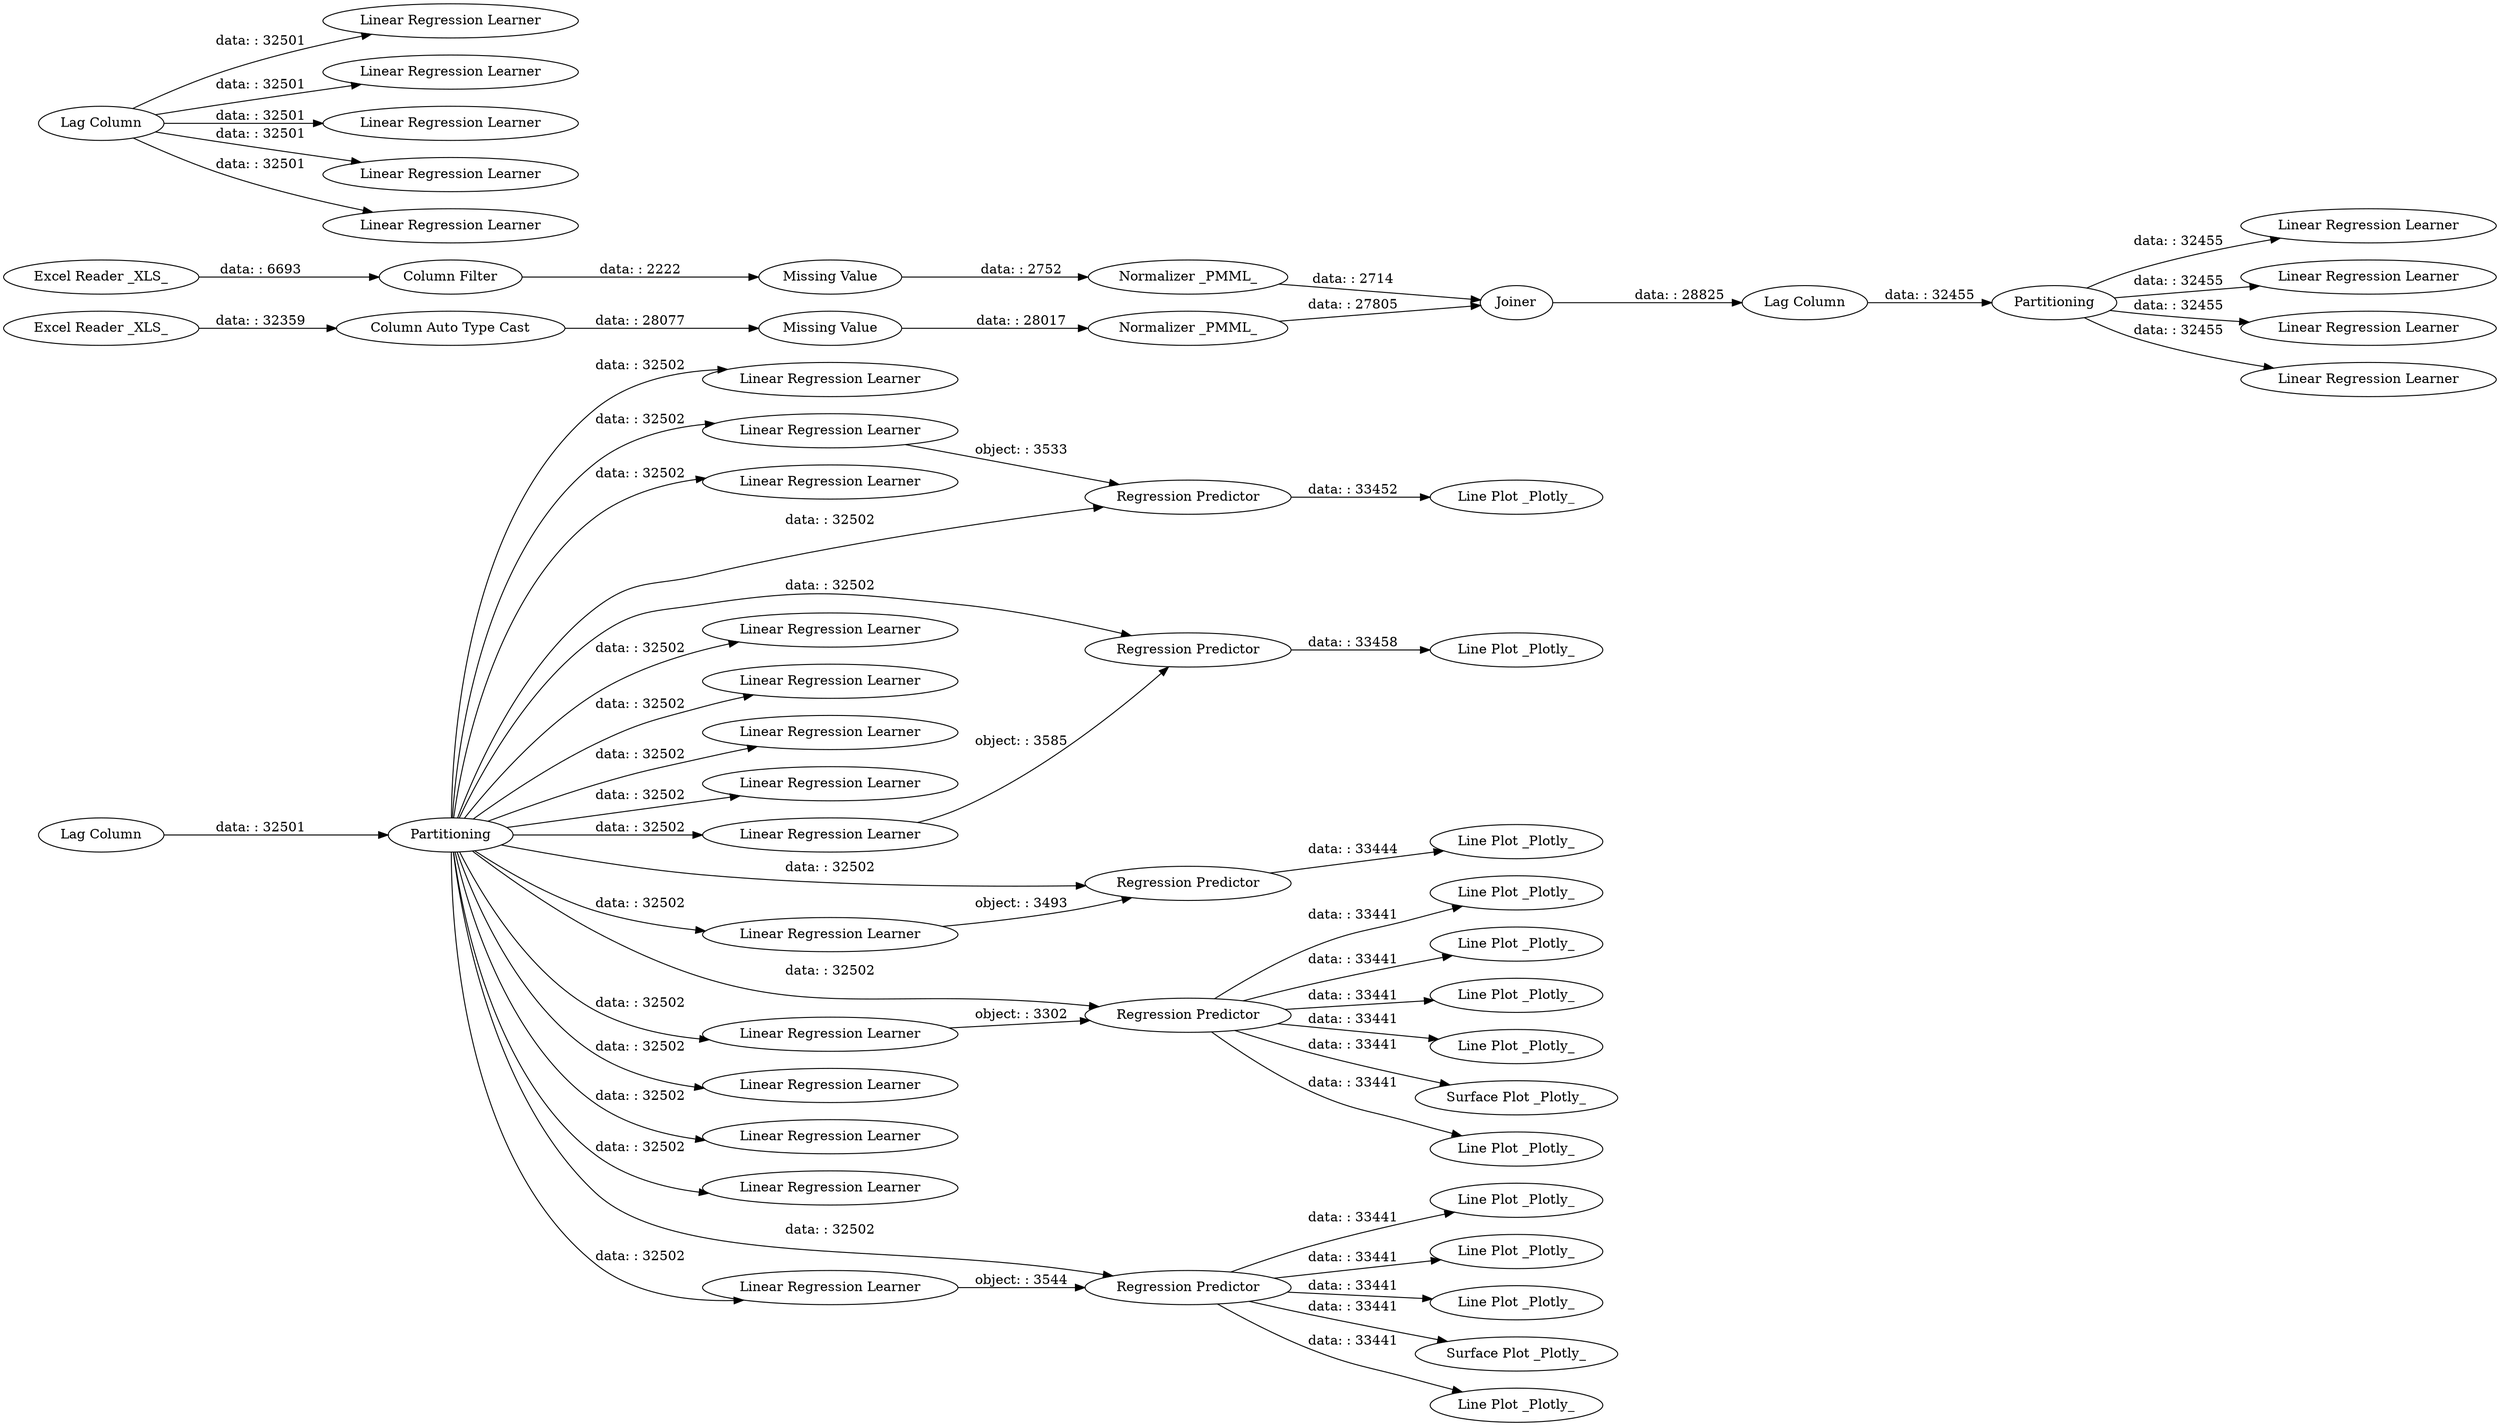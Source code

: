 digraph {
	"-4843516951399292833_271" [label="Linear Regression Learner"]
	"-4843516951399292833_266" [label="Line Plot _Plotly_"]
	"-4843516951399292833_256" [label="Line Plot _Plotly_"]
	"-4843516951399292833_269" [label="Linear Regression Learner"]
	"-4843516951399292833_219" [label="Linear Regression Learner"]
	"-4843516951399292833_267" [label="Line Plot _Plotly_"]
	"-4843516951399292833_247" [label="Linear Regression Learner"]
	"-4843516951399292833_273" [label="Linear Regression Learner"]
	"-4843516951399292833_227" [label="Linear Regression Learner"]
	"-4843516951399292833_216" [label="Lag Column"]
	"-4843516951399292833_259" [label="Lag Column"]
	"-4843516951399292833_252" [label="Linear Regression Learner"]
	"-4843516951399292833_239" [label="Linear Regression Learner"]
	"-4414140939004175979_12" [label="Column Auto Type Cast"]
	"-4414140939004175979_22" [label="Missing Value"]
	"-4843516951399292833_230" [label="Linear Regression Learner"]
	"-4843516951399292833_251" [label="Linear Regression Learner"]
	"-4843516951399292833_242" [label="Line Plot _Plotly_"]
	"-4843516951399292833_245" [label="Line Plot _Plotly_"]
	"-4843516951399292833_226" [label="Linear Regression Learner"]
	"-4843516951399292833_263" [label="Linear Regression Learner"]
	"-4843516951399292833_217" [label="Linear Regression Learner"]
	"-4843516951399292833_277" [label="Line Plot _Plotly_"]
	"-4843516951399292833_258" [label="Surface Plot _Plotly_"]
	"-4843516951399292833_265" [label="Line Plot _Plotly_"]
	"-4414140939004175979_20" [label="Column Filter"]
	"-4414140939004175979_2" [label="Missing Value"]
	"-4843516951399292833_222" [label="Linear Regression Learner"]
	"-4843516951399292833_249" [label="Linear Regression Learner"]
	"-4843516951399292833_261" [label="Linear Regression Learner"]
	"-4843516951399292833_268" [label="Line Plot _Plotly_"]
	"-4843516951399292833_253" [label="Linear Regression Learner"]
	"-4843516951399292833_275" [label="Regression Predictor"]
	"-4414140939004175979_23" [label="Normalizer _PMML_"]
	"-4843516951399292833_274" [label="Regression Predictor"]
	"-4843516951399292833_243" [label="Line Plot _Plotly_"]
	"-4843516951399292833_264" [label="Regression Predictor"]
	"-4414140939004175979_8" [label="Normalizer _PMML_"]
	"-4843516951399292833_233" [label="Regression Predictor"]
	"-4843516951399292833_250" [label="Linear Regression Learner"]
	"-4414140939004175979_1" [label="Excel Reader _XLS_"]
	"-4414140939004175979_24" [label=Joiner]
	"-4843516951399292833_276" [label="Line Plot _Plotly_"]
	"-4843516951399292833_241" [label="Line Plot _Plotly_"]
	"-4843516951399292833_228" [label="Linear Regression Learner"]
	"-4843516951399292833_248" [label="Lag Column"]
	"-4843516951399292833_147" [label=Partitioning]
	"-4843516951399292833_272" [label="Linear Regression Learner"]
	"-4843516951399292833_223" [label="Linear Regression Learner"]
	"-4843516951399292833_246" [label="Line Plot _Plotly_"]
	"-4843516951399292833_260" [label=Partitioning]
	"-4414140939004175979_19" [label="Excel Reader _XLS_"]
	"-4843516951399292833_257" [label="Surface Plot _Plotly_"]
	"-4843516951399292833_234" [label="Regression Predictor"]
	"-4843516951399292833_262" [label="Linear Regression Learner"]
	"-4843516951399292833_229" [label="Linear Regression Learner"]
	"-4843516951399292833_248" -> "-4843516951399292833_250" [label="data: : 32501"]
	"-4414140939004175979_23" -> "-4414140939004175979_24" [label="data: : 2714"]
	"-4843516951399292833_260" -> "-4843516951399292833_262" [label="data: : 32455"]
	"-4843516951399292833_248" -> "-4843516951399292833_251" [label="data: : 32501"]
	"-4843516951399292833_248" -> "-4843516951399292833_253" [label="data: : 32501"]
	"-4843516951399292833_259" -> "-4843516951399292833_260" [label="data: : 32455"]
	"-4843516951399292833_147" -> "-4843516951399292833_229" [label="data: : 32502"]
	"-4843516951399292833_260" -> "-4843516951399292833_263" [label="data: : 32455"]
	"-4843516951399292833_147" -> "-4843516951399292833_227" [label="data: : 32502"]
	"-4843516951399292833_147" -> "-4843516951399292833_272" [label="data: : 32502"]
	"-4843516951399292833_234" -> "-4843516951399292833_245" [label="data: : 33441"]
	"-4843516951399292833_147" -> "-4843516951399292833_274" [label="data: : 32502"]
	"-4843516951399292833_147" -> "-4843516951399292833_217" [label="data: : 32502"]
	"-4843516951399292833_275" -> "-4843516951399292833_277" [label="data: : 33452"]
	"-4843516951399292833_264" -> "-4843516951399292833_267" [label="data: : 33444"]
	"-4843516951399292833_147" -> "-4843516951399292833_228" [label="data: : 32502"]
	"-4843516951399292833_260" -> "-4843516951399292833_239" [label="data: : 32455"]
	"-4843516951399292833_147" -> "-4843516951399292833_222" [label="data: : 32502"]
	"-4843516951399292833_147" -> "-4843516951399292833_275" [label="data: : 32502"]
	"-4843516951399292833_247" -> "-4843516951399292833_264" [label="object: : 3493"]
	"-4414140939004175979_8" -> "-4414140939004175979_24" [label="data: : 27805"]
	"-4843516951399292833_234" -> "-4843516951399292833_268" [label="data: : 33441"]
	"-4843516951399292833_147" -> "-4843516951399292833_269" [label="data: : 32502"]
	"-4843516951399292833_248" -> "-4843516951399292833_249" [label="data: : 32501"]
	"-4843516951399292833_260" -> "-4843516951399292833_261" [label="data: : 32455"]
	"-4843516951399292833_147" -> "-4843516951399292833_219" [label="data: : 32502"]
	"-4843516951399292833_248" -> "-4843516951399292833_252" [label="data: : 32501"]
	"-4843516951399292833_147" -> "-4843516951399292833_223" [label="data: : 32502"]
	"-4843516951399292833_229" -> "-4843516951399292833_234" [label="object: : 3544"]
	"-4843516951399292833_216" -> "-4843516951399292833_147" [label="data: : 32501"]
	"-4843516951399292833_147" -> "-4843516951399292833_230" [label="data: : 32502"]
	"-4843516951399292833_147" -> "-4843516951399292833_264" [label="data: : 32502"]
	"-4414140939004175979_24" -> "-4843516951399292833_259" [label="data: : 28825"]
	"-4414140939004175979_12" -> "-4414140939004175979_2" [label="data: : 28077"]
	"-4843516951399292833_147" -> "-4843516951399292833_234" [label="data: : 32502"]
	"-4843516951399292833_233" -> "-4843516951399292833_246" [label="data: : 33441"]
	"-4843516951399292833_233" -> "-4843516951399292833_266" [label="data: : 33441"]
	"-4843516951399292833_222" -> "-4843516951399292833_233" [label="object: : 3302"]
	"-4843516951399292833_147" -> "-4843516951399292833_271" [label="data: : 32502"]
	"-4843516951399292833_234" -> "-4843516951399292833_242" [label="data: : 33441"]
	"-4843516951399292833_147" -> "-4843516951399292833_233" [label="data: : 32502"]
	"-4843516951399292833_233" -> "-4843516951399292833_256" [label="data: : 33441"]
	"-4843516951399292833_233" -> "-4843516951399292833_265" [label="data: : 33441"]
	"-4843516951399292833_233" -> "-4843516951399292833_258" [label="data: : 33441"]
	"-4843516951399292833_234" -> "-4843516951399292833_257" [label="data: : 33441"]
	"-4414140939004175979_1" -> "-4414140939004175979_12" [label="data: : 32359"]
	"-4414140939004175979_2" -> "-4414140939004175979_8" [label="data: : 28017"]
	"-4414140939004175979_19" -> "-4414140939004175979_20" [label="data: : 6693"]
	"-4843516951399292833_233" -> "-4843516951399292833_241" [label="data: : 33441"]
	"-4843516951399292833_147" -> "-4843516951399292833_247" [label="data: : 32502"]
	"-4843516951399292833_269" -> "-4843516951399292833_275" [label="object: : 3533"]
	"-4843516951399292833_147" -> "-4843516951399292833_273" [label="data: : 32502"]
	"-4843516951399292833_234" -> "-4843516951399292833_243" [label="data: : 33441"]
	"-4843516951399292833_147" -> "-4843516951399292833_226" [label="data: : 32502"]
	"-4843516951399292833_273" -> "-4843516951399292833_274" [label="object: : 3585"]
	"-4843516951399292833_274" -> "-4843516951399292833_276" [label="data: : 33458"]
	"-4414140939004175979_20" -> "-4414140939004175979_22" [label="data: : 2222"]
	"-4414140939004175979_22" -> "-4414140939004175979_23" [label="data: : 2752"]
	rankdir=LR
}
